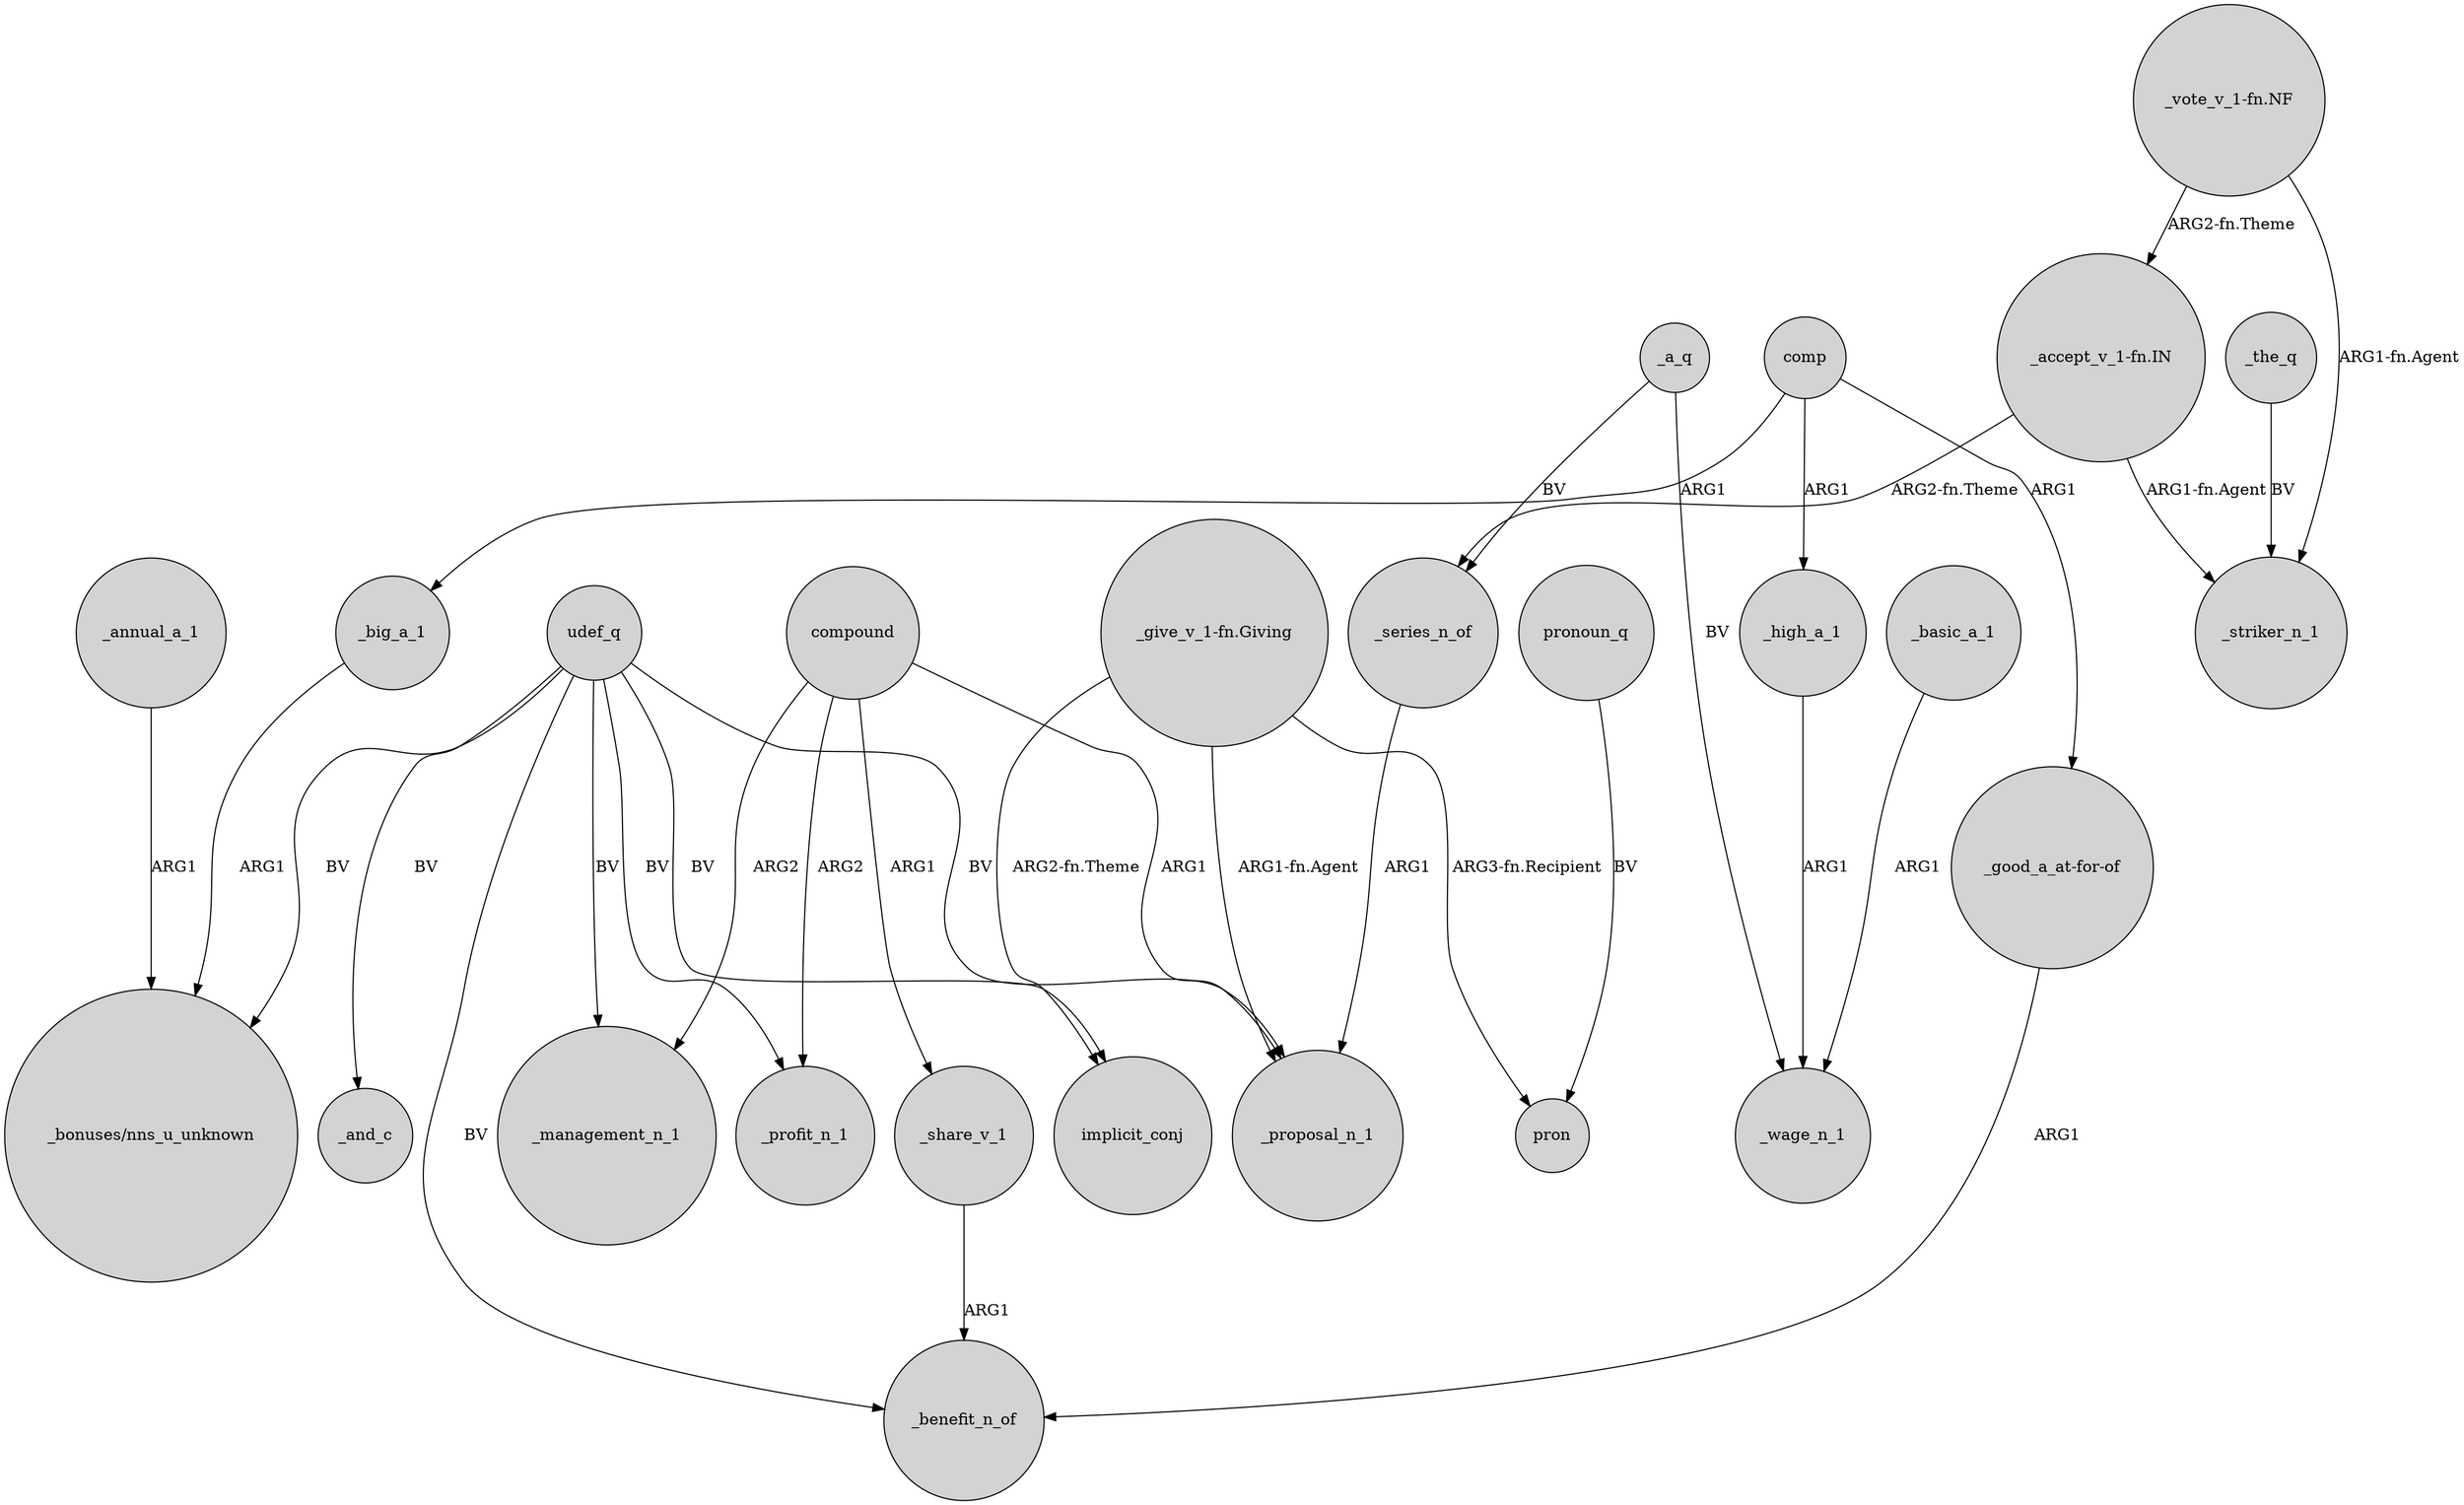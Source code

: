 digraph {
	node [shape=circle style=filled]
	_share_v_1 -> _benefit_n_of [label=ARG1]
	"_give_v_1-fn.Giving" -> implicit_conj [label="ARG2-fn.Theme"]
	comp -> _big_a_1 [label=ARG1]
	_the_q -> _striker_n_1 [label=BV]
	_series_n_of -> _proposal_n_1 [label=ARG1]
	_basic_a_1 -> _wage_n_1 [label=ARG1]
	comp -> "_good_a_at-for-of" [label=ARG1]
	_annual_a_1 -> "_bonuses/nns_u_unknown" [label=ARG1]
	udef_q -> _proposal_n_1 [label=BV]
	_high_a_1 -> _wage_n_1 [label=ARG1]
	compound -> _management_n_1 [label=ARG2]
	comp -> _high_a_1 [label=ARG1]
	udef_q -> _management_n_1 [label=BV]
	udef_q -> implicit_conj [label=BV]
	_big_a_1 -> "_bonuses/nns_u_unknown" [label=ARG1]
	compound -> _share_v_1 [label=ARG1]
	"_good_a_at-for-of" -> _benefit_n_of [label=ARG1]
	pronoun_q -> pron [label=BV]
	"_vote_v_1-fn.NF" -> "_accept_v_1-fn.IN" [label="ARG2-fn.Theme"]
	_a_q -> _wage_n_1 [label=BV]
	_a_q -> _series_n_of [label=BV]
	"_accept_v_1-fn.IN" -> _series_n_of [label="ARG2-fn.Theme"]
	"_give_v_1-fn.Giving" -> _proposal_n_1 [label="ARG1-fn.Agent"]
	udef_q -> "_bonuses/nns_u_unknown" [label=BV]
	compound -> _profit_n_1 [label=ARG2]
	udef_q -> _profit_n_1 [label=BV]
	compound -> _proposal_n_1 [label=ARG1]
	udef_q -> _and_c [label=BV]
	"_accept_v_1-fn.IN" -> _striker_n_1 [label="ARG1-fn.Agent"]
	udef_q -> _benefit_n_of [label=BV]
	"_give_v_1-fn.Giving" -> pron [label="ARG3-fn.Recipient"]
	"_vote_v_1-fn.NF" -> _striker_n_1 [label="ARG1-fn.Agent"]
}
